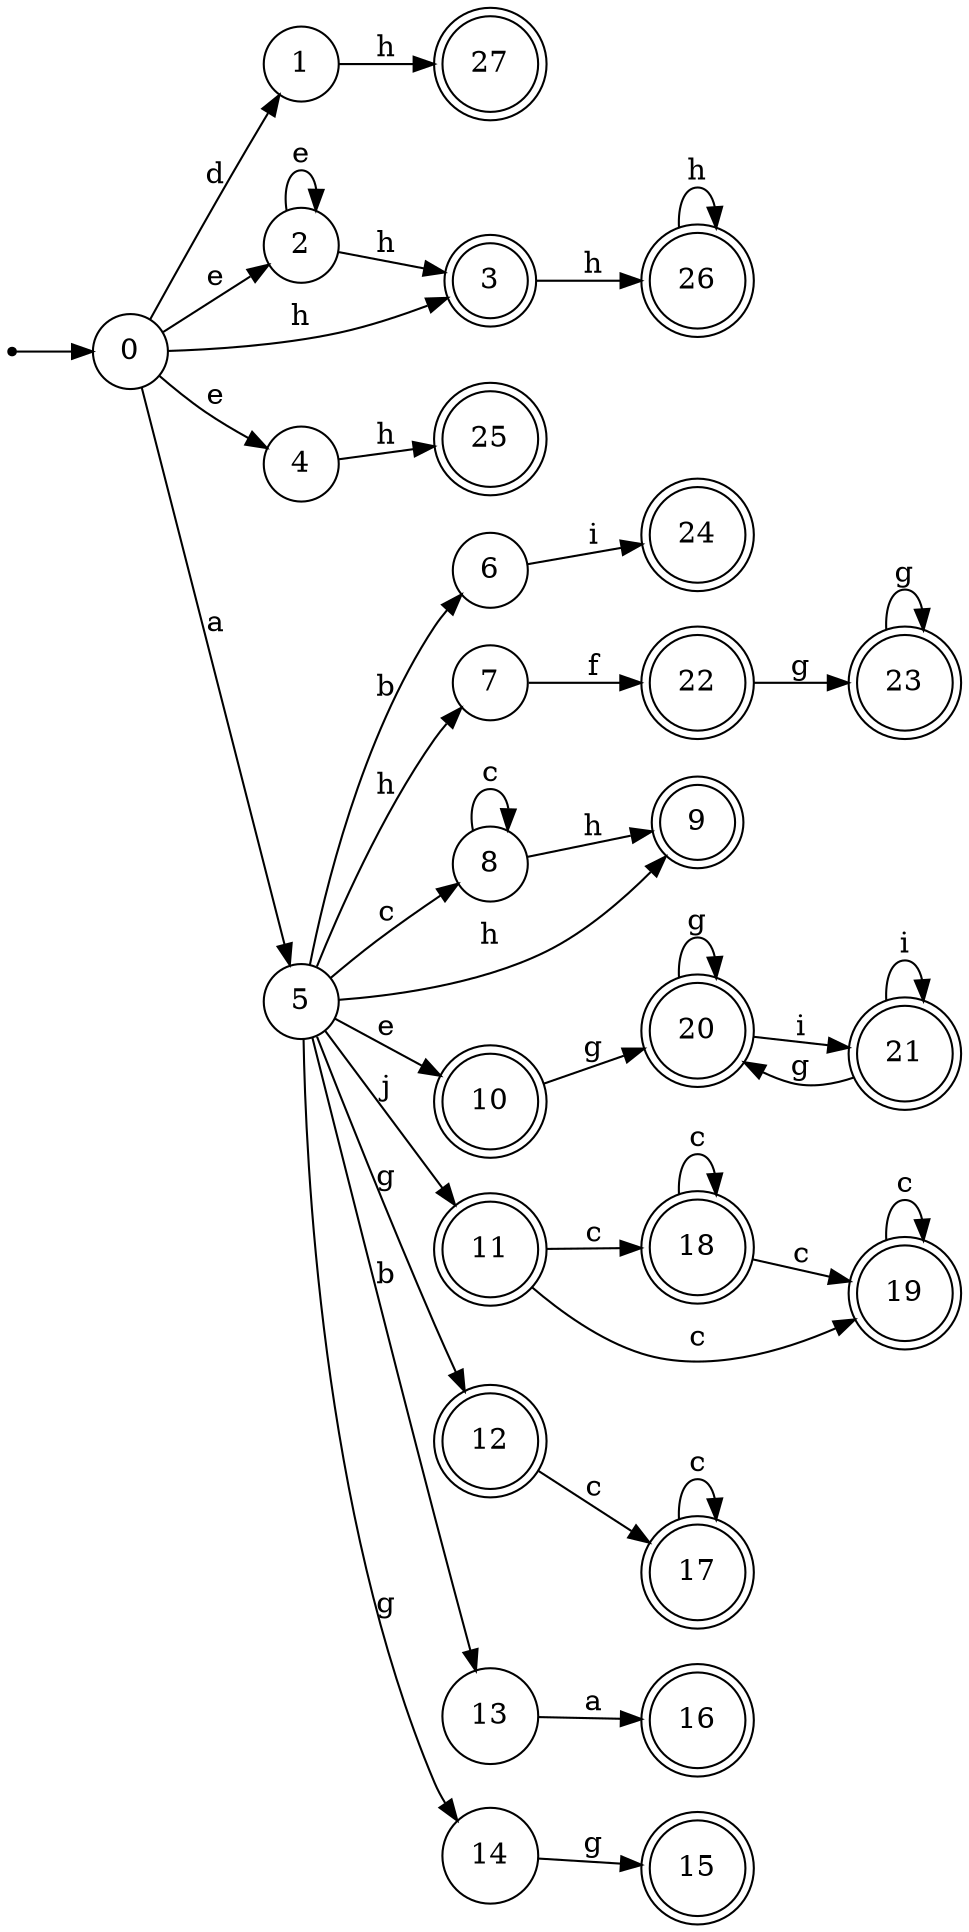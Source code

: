 digraph finite_state_machine {
rankdir=LR;
size="20,20";
node [shape = point]; "dummy0"
node [shape = circle]; "0";
"dummy0" -> "0";
node [shape = circle]; "1";
node [shape = circle]; "2";
node [shape = doublecircle]; "3";node [shape = circle]; "4";
node [shape = circle]; "5";
node [shape = circle]; "6";
node [shape = circle]; "7";
node [shape = circle]; "8";
node [shape = doublecircle]; "9";node [shape = doublecircle]; "10";node [shape = doublecircle]; "11";node [shape = doublecircle]; "12";node [shape = circle]; "13";
node [shape = circle]; "14";
node [shape = doublecircle]; "15";node [shape = doublecircle]; "16";node [shape = doublecircle]; "17";node [shape = doublecircle]; "18";node [shape = doublecircle]; "19";node [shape = doublecircle]; "20";node [shape = doublecircle]; "21";node [shape = doublecircle]; "22";node [shape = doublecircle]; "23";node [shape = doublecircle]; "24";node [shape = doublecircle]; "25";node [shape = doublecircle]; "26";node [shape = doublecircle]; "27";"0" -> "1" [label = "d"];
 "0" -> "2" [label = "e"];
 "0" -> "4" [label = "e"];
 "0" -> "3" [label = "h"];
 "0" -> "5" [label = "a"];
 "5" -> "13" [label = "b"];
 "5" -> "6" [label = "b"];
 "5" -> "9" [label = "h"];
 "5" -> "7" [label = "h"];
 "5" -> "8" [label = "c"];
 "5" -> "10" [label = "e"];
 "5" -> "11" [label = "j"];
 "5" -> "12" [label = "g"];
 "5" -> "14" [label = "g"];
 "14" -> "15" [label = "g"];
 "13" -> "16" [label = "a"];
 "12" -> "17" [label = "c"];
 "17" -> "17" [label = "c"];
 "11" -> "18" [label = "c"];
 "11" -> "19" [label = "c"];
 "19" -> "19" [label = "c"];
 "18" -> "18" [label = "c"];
 "18" -> "19" [label = "c"];
 "10" -> "20" [label = "g"];
 "20" -> "20" [label = "g"];
 "20" -> "21" [label = "i"];
 "21" -> "21" [label = "i"];
 "21" -> "20" [label = "g"];
 "8" -> "8" [label = "c"];
 "8" -> "9" [label = "h"];
 "7" -> "22" [label = "f"];
 "22" -> "23" [label = "g"];
 "23" -> "23" [label = "g"];
 "6" -> "24" [label = "i"];
 "4" -> "25" [label = "h"];
 "3" -> "26" [label = "h"];
 "26" -> "26" [label = "h"];
 "2" -> "2" [label = "e"];
 "2" -> "3" [label = "h"];
 "1" -> "27" [label = "h"];
 }
